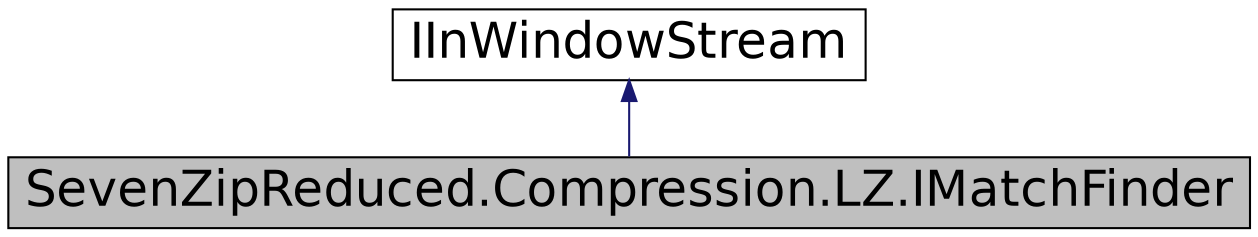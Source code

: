 digraph G
{
  edge [fontname="Helvetica",fontsize="24",labelfontname="Helvetica",labelfontsize="24"];
  node [fontname="Helvetica",fontsize="24",shape=record];
  Node1 [label="SevenZipReduced.Compression.LZ.IMatchFinder",height=0.2,width=0.4,color="black", fillcolor="grey75", style="filled" fontcolor="black"];
  Node2 -> Node1 [dir="back",color="midnightblue",fontsize="24",style="solid",fontname="Helvetica"];
  Node2 [label="IInWindowStream",height=0.2,width=0.4,color="black", fillcolor="white", style="filled",URL="$interface_seven_zip_reduced_1_1_compression_1_1_l_z_1_1_i_in_window_stream.html"];
}
